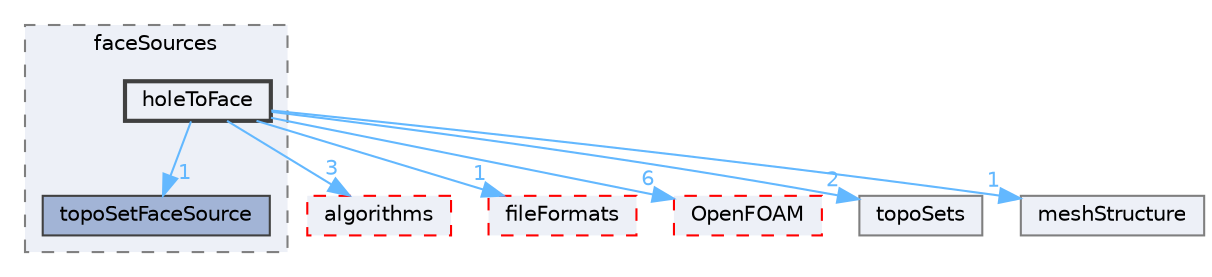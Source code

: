 digraph "src/meshTools/topoSet/faceSources/holeToFace"
{
 // LATEX_PDF_SIZE
  bgcolor="transparent";
  edge [fontname=Helvetica,fontsize=10,labelfontname=Helvetica,labelfontsize=10];
  node [fontname=Helvetica,fontsize=10,shape=box,height=0.2,width=0.4];
  compound=true
  subgraph clusterdir_fc41a0af5f1500a9330b8319fbd67c99 {
    graph [ bgcolor="#edf0f7", pencolor="grey50", label="faceSources", fontname=Helvetica,fontsize=10 style="filled,dashed", URL="dir_fc41a0af5f1500a9330b8319fbd67c99.html",tooltip=""]
  dir_bcb39a6daf7061479b2b76b433d5cd50 [label="topoSetFaceSource", fillcolor="#a2b4d6", color="grey25", style="filled", URL="dir_bcb39a6daf7061479b2b76b433d5cd50.html",tooltip=""];
  dir_85650ed96b9e77aa7614717873eab6f9 [label="holeToFace", fillcolor="#edf0f7", color="grey25", style="filled,bold", URL="dir_85650ed96b9e77aa7614717873eab6f9.html",tooltip=""];
  }
  dir_488f81ac1e9f391f7800e42bf7f5bacd [label="algorithms", fillcolor="#edf0f7", color="red", style="filled,dashed", URL="dir_488f81ac1e9f391f7800e42bf7f5bacd.html",tooltip=""];
  dir_b05602f37bb521a7142c0a3e200b5f35 [label="fileFormats", fillcolor="#edf0f7", color="red", style="filled,dashed", URL="dir_b05602f37bb521a7142c0a3e200b5f35.html",tooltip=""];
  dir_c5473ff19b20e6ec4dfe5c310b3778a8 [label="OpenFOAM", fillcolor="#edf0f7", color="red", style="filled,dashed", URL="dir_c5473ff19b20e6ec4dfe5c310b3778a8.html",tooltip=""];
  dir_cf85cbbd7fd849cf972e2760b9b27a5d [label="topoSets", fillcolor="#edf0f7", color="grey50", style="filled", URL="dir_cf85cbbd7fd849cf972e2760b9b27a5d.html",tooltip=""];
  dir_f7504254de9a2a0923beed9ed98c5858 [label="meshStructure", fillcolor="#edf0f7", color="grey50", style="filled", URL="dir_f7504254de9a2a0923beed9ed98c5858.html",tooltip=""];
  dir_85650ed96b9e77aa7614717873eab6f9->dir_488f81ac1e9f391f7800e42bf7f5bacd [headlabel="3", labeldistance=1.5 headhref="dir_001746_000081.html" href="dir_001746_000081.html" color="steelblue1" fontcolor="steelblue1"];
  dir_85650ed96b9e77aa7614717873eab6f9->dir_b05602f37bb521a7142c0a3e200b5f35 [headlabel="1", labeldistance=1.5 headhref="dir_001746_001353.html" href="dir_001746_001353.html" color="steelblue1" fontcolor="steelblue1"];
  dir_85650ed96b9e77aa7614717873eab6f9->dir_bcb39a6daf7061479b2b76b433d5cd50 [headlabel="1", labeldistance=1.5 headhref="dir_001746_004077.html" href="dir_001746_004077.html" color="steelblue1" fontcolor="steelblue1"];
  dir_85650ed96b9e77aa7614717873eab6f9->dir_c5473ff19b20e6ec4dfe5c310b3778a8 [headlabel="6", labeldistance=1.5 headhref="dir_001746_002695.html" href="dir_001746_002695.html" color="steelblue1" fontcolor="steelblue1"];
  dir_85650ed96b9e77aa7614717873eab6f9->dir_cf85cbbd7fd849cf972e2760b9b27a5d [headlabel="2", labeldistance=1.5 headhref="dir_001746_004081.html" href="dir_001746_004081.html" color="steelblue1" fontcolor="steelblue1"];
  dir_85650ed96b9e77aa7614717873eab6f9->dir_f7504254de9a2a0923beed9ed98c5858 [headlabel="1", labeldistance=1.5 headhref="dir_001746_002378.html" href="dir_001746_002378.html" color="steelblue1" fontcolor="steelblue1"];
}
